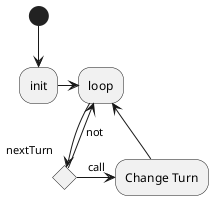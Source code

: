 @startuml

(*) --> "init"

"init" -> "loop"

if "nextTurn" then
	->[call] "Change Turn"
else
	-->[not] "loop"

"Change Turn" --> "loop"

@enduml